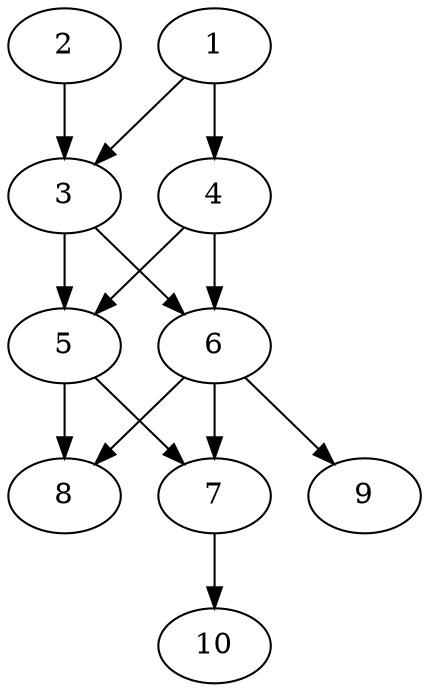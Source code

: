 // DAG automatically generated by daggen at Thu Oct  3 13:58:05 2019
// ./daggen --dot -n 10 --ccr 0.4 --fat 0.5 --regular 0.9 --density 0.9 --mindata 5242880 --maxdata 52428800 
digraph G {
  1 [size="126786560", alpha="0.03", expect_size="50714624"] 
  1 -> 3 [size ="50714624"]
  1 -> 4 [size ="50714624"]
  2 [size="81912320", alpha="0.06", expect_size="32764928"] 
  2 -> 3 [size ="32764928"]
  3 [size="107566080", alpha="0.10", expect_size="43026432"] 
  3 -> 5 [size ="43026432"]
  3 -> 6 [size ="43026432"]
  4 [size="109478400", alpha="0.03", expect_size="43791360"] 
  4 -> 5 [size ="43791360"]
  4 -> 6 [size ="43791360"]
  5 [size="126059520", alpha="0.18", expect_size="50423808"] 
  5 -> 7 [size ="50423808"]
  5 -> 8 [size ="50423808"]
  6 [size="127767040", alpha="0.14", expect_size="51106816"] 
  6 -> 7 [size ="51106816"]
  6 -> 8 [size ="51106816"]
  6 -> 9 [size ="51106816"]
  7 [size="31848960", alpha="0.05", expect_size="12739584"] 
  7 -> 10 [size ="12739584"]
  8 [size="88023040", alpha="0.03", expect_size="35209216"] 
  9 [size="84513280", alpha="0.08", expect_size="33805312"] 
  10 [size="127526400", alpha="0.08", expect_size="51010560"] 
}
